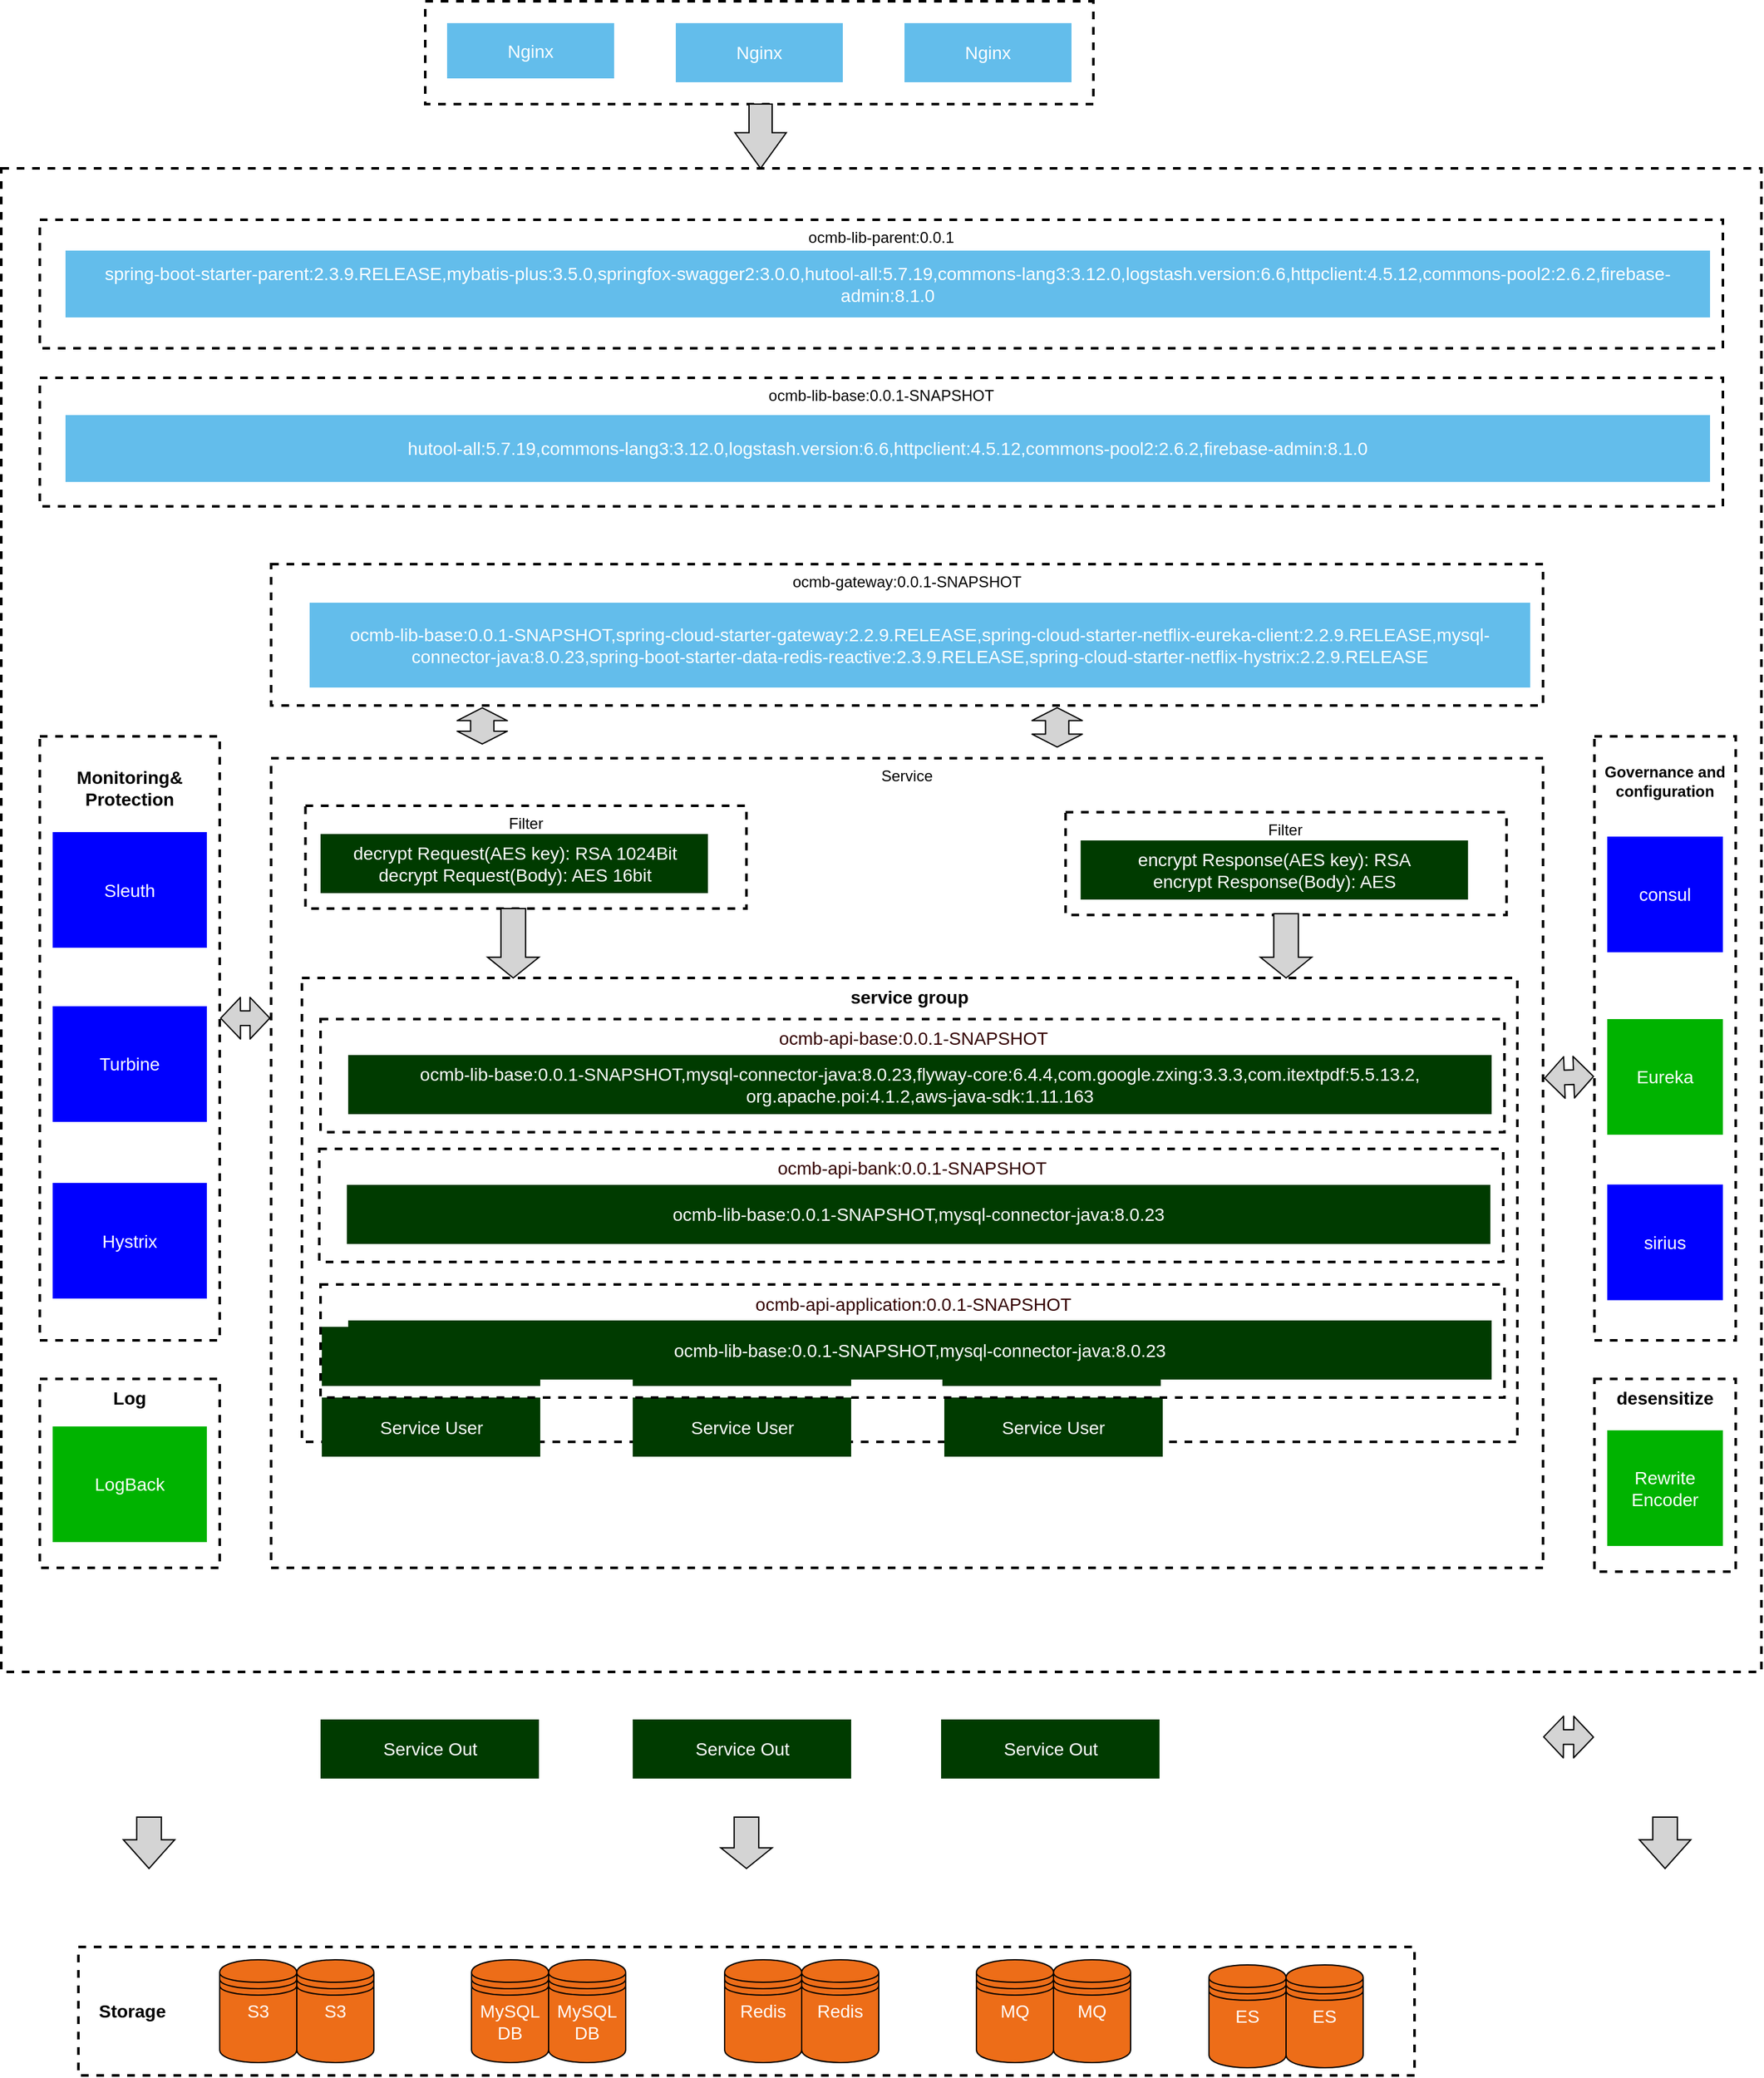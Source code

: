 <mxfile version="20.3.7" type="github"><diagram id="OInQUNuNO3AYRQuPPQoJ" name="第 1 页"><mxGraphModel dx="3162" dy="1972" grid="1" gridSize="10" guides="1" tooltips="1" connect="1" arrows="1" fold="1" page="1" pageScale="1" pageWidth="1100" pageHeight="850" math="0" shadow="0"><root><mxCell id="0"/><mxCell id="1" parent="0"/><mxCell id="HXH1NVRYo9vW2IFRsBhu-19" value="&lt;span style=&quot;font-weight: 400;&quot;&gt;Service&lt;/span&gt;" style="rounded=0;whiteSpace=wrap;html=1;dashed=1;strokeWidth=2;fillColor=none;verticalAlign=top;fontStyle=1" vertex="1" parent="1"><mxGeometry x="210" y="459" width="990" height="630" as="geometry"/></mxCell><mxCell id="HXH1NVRYo9vW2IFRsBhu-3" value="" style="rounded=0;whiteSpace=wrap;html=1;dashed=1;strokeWidth=2;fillColor=none;" vertex="1" parent="1"><mxGeometry width="1370" height="1170" as="geometry"/></mxCell><mxCell id="HXH1NVRYo9vW2IFRsBhu-17" value="&lt;span style=&quot;font-weight: 400;&quot;&gt;ocmb-gateway:0.0.1-SNAPSHOT&lt;/span&gt;" style="rounded=0;whiteSpace=wrap;html=1;dashed=1;strokeWidth=2;fillColor=none;verticalAlign=top;fontStyle=1" vertex="1" parent="1"><mxGeometry x="210" y="308" width="990" height="110" as="geometry"/></mxCell><mxCell id="HXH1NVRYo9vW2IFRsBhu-16" value="&lt;span style=&quot;font-weight: 400;&quot;&gt;ocmb-lib-parent:0.0.1&lt;/span&gt;" style="rounded=0;whiteSpace=wrap;html=1;dashed=1;strokeWidth=2;fillColor=none;verticalAlign=top;fontStyle=1" vertex="1" parent="1"><mxGeometry x="30" y="40" width="1310" height="100" as="geometry"/></mxCell><mxCell id="HXH1NVRYo9vW2IFRsBhu-15" value="&lt;span style=&quot;font-weight: 400;&quot;&gt;ocmb-lib-base:0.0.1-SNAPSHOT&lt;/span&gt;" style="rounded=0;whiteSpace=wrap;html=1;dashed=1;strokeWidth=2;fillColor=none;verticalAlign=top;fontStyle=1" vertex="1" parent="1"><mxGeometry x="30" y="163" width="1310" height="100" as="geometry"/></mxCell><mxCell id="dbITkS7-5qgyu-br_rXh-1" value="&lt;br style=&quot;font-size: 14px;&quot;&gt;&lt;div&gt;Monitoring&amp;amp;&lt;/div&gt;&lt;div&gt;Protection&lt;/div&gt;" style="rounded=0;whiteSpace=wrap;html=1;dashed=1;strokeWidth=2;fillColor=none;verticalAlign=top;fontSize=14;fontStyle=1" parent="1" vertex="1"><mxGeometry x="30" y="442" width="140" height="470" as="geometry"/></mxCell><mxCell id="dbITkS7-5qgyu-br_rXh-2" value="" style="rounded=0;whiteSpace=wrap;html=1;dashed=1;strokeWidth=2;fillColor=none;" parent="1" vertex="1"><mxGeometry x="330" y="-130" width="520" height="80" as="geometry"/></mxCell><mxCell id="dbITkS7-5qgyu-br_rXh-4" value="&lt;br&gt;&lt;div&gt;Governance and configuration&lt;/div&gt;" style="rounded=0;whiteSpace=wrap;html=1;dashed=1;strokeWidth=2;fillColor=none;verticalAlign=top;fontStyle=1" parent="1" vertex="1"><mxGeometry x="1240" y="442" width="110" height="470" as="geometry"/></mxCell><mxCell id="dbITkS7-5qgyu-br_rXh-6" value="　Storage" style="rounded=0;whiteSpace=wrap;html=1;dashed=1;strokeWidth=2;fillColor=none;align=left;fontSize=14;fontStyle=1" parent="1" vertex="1"><mxGeometry x="60" y="1384" width="1040" height="100" as="geometry"/></mxCell><mxCell id="dbITkS7-5qgyu-br_rXh-8" value="service group" style="rounded=0;whiteSpace=wrap;html=1;dashed=1;strokeWidth=2;fillColor=none;verticalAlign=top;fontSize=14;fontStyle=1" parent="1" vertex="1"><mxGeometry x="234" y="630" width="946" height="361" as="geometry"/></mxCell><mxCell id="dbITkS7-5qgyu-br_rXh-11" value="Sleuth" style="rounded=0;whiteSpace=wrap;html=1;dashed=1;strokeWidth=2;fillColor=#0000FF;fontSize=14;strokeColor=none;fontColor=#FFFFFF;" parent="1" vertex="1"><mxGeometry x="40" y="516.5" width="120" height="90" as="geometry"/></mxCell><mxCell id="dbITkS7-5qgyu-br_rXh-12" value="Turbine" style="rounded=0;whiteSpace=wrap;html=1;dashed=1;strokeWidth=2;fillColor=#0000FF;fontSize=14;strokeColor=none;fontColor=#FFFFFF;" parent="1" vertex="1"><mxGeometry x="40" y="652" width="120" height="90" as="geometry"/></mxCell><mxCell id="dbITkS7-5qgyu-br_rXh-13" value="Hystrix" style="rounded=0;whiteSpace=wrap;html=1;dashed=1;strokeWidth=2;fillColor=#0000FF;fontSize=14;strokeColor=none;fontColor=#FFFFFF;" parent="1" vertex="1"><mxGeometry x="40" y="789.5" width="120" height="90" as="geometry"/></mxCell><mxCell id="dbITkS7-5qgyu-br_rXh-16" value="Service&amp;nbsp;Application" style="rounded=0;whiteSpace=wrap;html=1;dashed=1;strokeWidth=2;fillColor=#003B00;fontSize=14;fontColor=#FFFFFF;strokeColor=none;" parent="1" vertex="1"><mxGeometry x="249.5" y="901.5" width="170" height="46" as="geometry"/></mxCell><mxCell id="dbITkS7-5qgyu-br_rXh-17" value="Service&amp;nbsp;Application" style="rounded=0;whiteSpace=wrap;html=1;dashed=1;strokeWidth=2;fillColor=#003B00;fontSize=14;fontColor=#FFFFFF;strokeColor=none;" parent="1" vertex="1"><mxGeometry x="491.5" y="901.5" width="170" height="46" as="geometry"/></mxCell><mxCell id="dbITkS7-5qgyu-br_rXh-20" value="Service&amp;nbsp;Application" style="rounded=0;whiteSpace=wrap;html=1;dashed=1;strokeWidth=2;fillColor=#003B00;fontSize=14;fontColor=#FFFFFF;strokeColor=none;" parent="1" vertex="1"><mxGeometry x="732.5" y="901.5" width="170" height="46" as="geometry"/></mxCell><mxCell id="dbITkS7-5qgyu-br_rXh-24" value="&lt;div&gt;ocmb-lib-base:0.0.1-SNAPSHOT,&lt;span style=&quot;background-color: initial;&quot;&gt;spring-cloud-starter-gateway:2.2.9.RELEASE,&lt;/span&gt;&lt;span style=&quot;background-color: initial;&quot;&gt;spring-cloud-starter-netflix-eureka-client:2.2.9.RELEASE,&lt;/span&gt;&lt;span style=&quot;background-color: initial;&quot;&gt;mysql-connector-java:8.0.23,&lt;/span&gt;&lt;span style=&quot;background-color: initial;&quot;&gt;spring-boot-starter-data-redis-reactive:2.3.9.RELEASE,&lt;/span&gt;&lt;span style=&quot;background-color: initial;&quot;&gt;spring-cloud-starter-netflix-hystrix:2.2.9.RELEASE&lt;/span&gt;&lt;/div&gt;" style="rounded=0;whiteSpace=wrap;html=1;dashed=1;strokeWidth=2;fillColor=#63BDEB;fontSize=14;fontColor=#FFFFFF;strokeColor=none;" parent="1" vertex="1"><mxGeometry x="240" y="338" width="950" height="66" as="geometry"/></mxCell><mxCell id="dbITkS7-5qgyu-br_rXh-26" value="Nginx&lt;br&gt;" style="rounded=0;whiteSpace=wrap;html=1;dashed=1;strokeWidth=2;fillColor=#63BDEB;fontSize=14;fontColor=#FFFFFF;strokeColor=none;" parent="1" vertex="1"><mxGeometry x="347" y="-113" width="130" height="43" as="geometry"/></mxCell><mxCell id="dbITkS7-5qgyu-br_rXh-27" value="Nginx" style="rounded=0;whiteSpace=wrap;html=1;dashed=1;strokeWidth=2;fillColor=#63BDEB;fontSize=14;fontColor=#FFFFFF;strokeColor=none;" parent="1" vertex="1"><mxGeometry x="525" y="-113" width="130" height="46" as="geometry"/></mxCell><mxCell id="dbITkS7-5qgyu-br_rXh-28" value="Nginx" style="rounded=0;whiteSpace=wrap;html=1;dashed=1;strokeWidth=2;fillColor=#63BDEB;fontSize=14;fontColor=#FFFFFF;strokeColor=none;" parent="1" vertex="1"><mxGeometry x="703" y="-113" width="130" height="46" as="geometry"/></mxCell><mxCell id="dbITkS7-5qgyu-br_rXh-33" value="consul" style="rounded=0;whiteSpace=wrap;html=1;dashed=1;strokeWidth=2;fillColor=#0000FF;fontSize=14;strokeColor=none;fontColor=#FFFFFF;" parent="1" vertex="1"><mxGeometry x="1250" y="520" width="90" height="90" as="geometry"/></mxCell><mxCell id="dbITkS7-5qgyu-br_rXh-34" value="Eureka" style="rounded=0;whiteSpace=wrap;html=1;dashed=1;strokeWidth=2;fillColor=#00B300;fontSize=14;strokeColor=none;fontColor=#FFFFFF;" parent="1" vertex="1"><mxGeometry x="1250" y="662" width="90" height="90" as="geometry"/></mxCell><mxCell id="dbITkS7-5qgyu-br_rXh-35" value="sirius" style="rounded=0;whiteSpace=wrap;html=1;dashed=1;strokeWidth=2;fillColor=#0000FF;fontSize=14;strokeColor=none;fontColor=#FFFFFF;" parent="1" vertex="1"><mxGeometry x="1250" y="790.75" width="90" height="90" as="geometry"/></mxCell><mxCell id="dbITkS7-5qgyu-br_rXh-39" value="" style="group" parent="1" vertex="1" connectable="0"><mxGeometry x="759" y="1394" width="120" height="80" as="geometry"/></mxCell><mxCell id="dbITkS7-5qgyu-br_rXh-40" value="MQ" style="shape=datastore;whiteSpace=wrap;html=1;strokeWidth=1;fillColor=#ED6D18;fontSize=14;fontColor=#FFFFFF;verticalAlign=top;" parent="dbITkS7-5qgyu-br_rXh-39" vertex="1"><mxGeometry x="60" width="60" height="80" as="geometry"/></mxCell><mxCell id="dbITkS7-5qgyu-br_rXh-41" value="MQ" style="shape=datastore;whiteSpace=wrap;html=1;strokeWidth=1;fillColor=#ED6D18;fontSize=14;fontColor=#FFFFFF;verticalAlign=top;" parent="dbITkS7-5qgyu-br_rXh-39" vertex="1"><mxGeometry width="60" height="80" as="geometry"/></mxCell><mxCell id="dbITkS7-5qgyu-br_rXh-42" value="" style="group" parent="1" vertex="1" connectable="0"><mxGeometry x="563" y="1394" width="120" height="80" as="geometry"/></mxCell><mxCell id="dbITkS7-5qgyu-br_rXh-43" value="Redis" style="shape=datastore;whiteSpace=wrap;html=1;strokeWidth=1;fillColor=#ED6D18;fontSize=14;fontColor=#FFFFFF;verticalAlign=top;" parent="dbITkS7-5qgyu-br_rXh-42" vertex="1"><mxGeometry x="60" width="60" height="80" as="geometry"/></mxCell><mxCell id="dbITkS7-5qgyu-br_rXh-44" value="Redis" style="shape=datastore;whiteSpace=wrap;html=1;strokeWidth=1;fillColor=#ED6D18;fontSize=14;fontColor=#FFFFFF;verticalAlign=top;" parent="dbITkS7-5qgyu-br_rXh-42" vertex="1"><mxGeometry width="60" height="80" as="geometry"/></mxCell><mxCell id="dbITkS7-5qgyu-br_rXh-45" value="" style="group" parent="1" vertex="1" connectable="0"><mxGeometry x="366" y="1394" width="120" height="80" as="geometry"/></mxCell><mxCell id="dbITkS7-5qgyu-br_rXh-46" value="MySQL&lt;br&gt;DB" style="shape=datastore;whiteSpace=wrap;html=1;strokeWidth=1;fillColor=#ED6D18;fontSize=14;fontColor=#FFFFFF;verticalAlign=top;" parent="dbITkS7-5qgyu-br_rXh-45" vertex="1"><mxGeometry x="60" width="60" height="80" as="geometry"/></mxCell><mxCell id="dbITkS7-5qgyu-br_rXh-47" value="MySQL&lt;br&gt;DB" style="shape=datastore;whiteSpace=wrap;html=1;strokeWidth=1;fillColor=#ED6D18;fontSize=14;fontColor=#FFFFFF;verticalAlign=top;" parent="dbITkS7-5qgyu-br_rXh-45" vertex="1"><mxGeometry width="60" height="80" as="geometry"/></mxCell><mxCell id="dbITkS7-5qgyu-br_rXh-48" value="" style="group" parent="1" vertex="1" connectable="0"><mxGeometry x="170" y="1394" width="120" height="80" as="geometry"/></mxCell><mxCell id="dbITkS7-5qgyu-br_rXh-49" value="S3" style="shape=datastore;whiteSpace=wrap;html=1;strokeWidth=1;fillColor=#ED6D18;fontSize=14;fontColor=#FFFFFF;verticalAlign=top;" parent="dbITkS7-5qgyu-br_rXh-48" vertex="1"><mxGeometry width="60" height="80" as="geometry"/></mxCell><mxCell id="dbITkS7-5qgyu-br_rXh-50" value="S3" style="shape=datastore;whiteSpace=wrap;html=1;strokeWidth=1;fillColor=#ED6D18;fontSize=14;fontColor=#FFFFFF;verticalAlign=top;" parent="dbITkS7-5qgyu-br_rXh-48" vertex="1"><mxGeometry x="60" width="60" height="80" as="geometry"/></mxCell><mxCell id="dbITkS7-5qgyu-br_rXh-51" value="" style="shape=flexArrow;endArrow=classic;startArrow=classic;html=1;fontSize=14;fontColor=#FFFFFF;width=18.14;startSize=2.989;endSize=2.989;exitX=0.166;exitY=-0.001;exitDx=0;exitDy=0;exitPerimeter=0;entryX=0.166;entryY=1.003;entryDx=0;entryDy=0;entryPerimeter=0;fillColor=#D4D4D4;" parent="1" edge="1"><mxGeometry width="50" height="50" relative="1" as="geometry"><mxPoint x="374.34" y="448.458" as="sourcePoint"/><mxPoint x="374.34" y="419.33" as="targetPoint"/></mxGeometry></mxCell><mxCell id="dbITkS7-5qgyu-br_rXh-52" value="" style="shape=flexArrow;endArrow=classic;startArrow=classic;html=1;fontSize=14;fontColor=#FFFFFF;width=18.14;startSize=2.989;endSize=2.989;exitX=0.166;exitY=-0.001;exitDx=0;exitDy=0;exitPerimeter=0;entryX=0.166;entryY=1.003;entryDx=0;entryDy=0;entryPerimeter=0;fillColor=#D4D4D4;" parent="1" edge="1"><mxGeometry width="50" height="50" relative="1" as="geometry"><mxPoint x="821.84" y="450.76" as="sourcePoint"/><mxPoint x="821.84" y="419.24" as="targetPoint"/></mxGeometry></mxCell><mxCell id="dbITkS7-5qgyu-br_rXh-53" value="" style="shape=flexArrow;endArrow=classic;startArrow=classic;html=1;fontSize=14;fontColor=#FFFFFF;width=11.395;startSize=4.8;endSize=4.8;entryX=1.001;entryY=0.289;entryDx=0;entryDy=0;fillColor=#D4D4D4;exitX=-0.002;exitY=0.563;exitDx=0;exitDy=0;exitPerimeter=0;entryPerimeter=0;" parent="1" source="dbITkS7-5qgyu-br_rXh-4" edge="1"><mxGeometry width="50" height="50" relative="1" as="geometry"><mxPoint x="1219.84" y="691.26" as="sourcePoint"/><mxPoint x="1200.74" y="708.06" as="targetPoint"/></mxGeometry></mxCell><mxCell id="dbITkS7-5qgyu-br_rXh-54" value="" style="shape=flexArrow;endArrow=classic;startArrow=classic;html=1;fontSize=14;fontColor=#FFFFFF;width=11.395;startSize=4.8;endSize=4.8;exitX=0;exitY=0.459;exitDx=0;exitDy=0;exitPerimeter=0;entryX=1.001;entryY=0.441;entryDx=0;entryDy=0;entryPerimeter=0;fillColor=#D4D4D4;" parent="1" edge="1"><mxGeometry width="50" height="50" relative="1" as="geometry"><mxPoint x="209.5" y="661.23" as="sourcePoint"/><mxPoint x="170.24" y="661.34" as="targetPoint"/></mxGeometry></mxCell><mxCell id="dbITkS7-5qgyu-br_rXh-55" value="" style="html=1;shadow=0;dashed=0;align=center;verticalAlign=middle;shape=mxgraph.arrows2.arrow;dy=0.52;dx=22.43;direction=south;notch=0;strokeWidth=1;fillColor=#D4D4D4;fontSize=14;fontColor=#FFFFFF;" parent="1" vertex="1"><mxGeometry x="95" y="1283" width="40" height="40" as="geometry"/></mxCell><mxCell id="dbITkS7-5qgyu-br_rXh-57" value="" style="html=1;shadow=0;dashed=0;align=center;verticalAlign=middle;shape=mxgraph.arrows2.arrow;dy=0.52;dx=22.43;direction=south;notch=0;strokeWidth=1;fillColor=#D4D4D4;fontSize=14;fontColor=#FFFFFF;" parent="1" vertex="1"><mxGeometry x="1275" y="1283" width="40" height="40" as="geometry"/></mxCell><mxCell id="dbITkS7-5qgyu-br_rXh-58" value="" style="html=1;shadow=0;dashed=0;align=center;verticalAlign=middle;shape=mxgraph.arrows2.arrow;dy=0.52;dx=16.13;direction=south;notch=0;strokeWidth=1;fillColor=#D4D4D4;fontSize=14;fontColor=#FFFFFF;" parent="1" vertex="1"><mxGeometry x="560" y="1283" width="40" height="40" as="geometry"/></mxCell><mxCell id="dbITkS7-5qgyu-br_rXh-60" value="" style="html=1;shadow=0;dashed=0;align=center;verticalAlign=middle;shape=mxgraph.arrows2.arrow;dy=0.55;dx=27.77;direction=south;notch=0;strokeWidth=1;fillColor=#D4D4D4;fontSize=14;fontColor=#FFFFFF;" parent="1" vertex="1"><mxGeometry x="571" y="-50" width="40" height="50" as="geometry"/></mxCell><mxCell id="K9CEAwhTjPx3oAWJmysk-4" value="Service&amp;nbsp;User" style="rounded=0;whiteSpace=wrap;html=1;dashed=1;strokeWidth=2;fillColor=#003B00;fontSize=14;fontColor=#FFFFFF;strokeColor=none;" parent="1" vertex="1"><mxGeometry x="249.5" y="956.5" width="170" height="46" as="geometry"/></mxCell><mxCell id="K9CEAwhTjPx3oAWJmysk-5" value="Service Out" style="rounded=0;whiteSpace=wrap;html=1;dashed=1;strokeWidth=2;fillColor=#003B00;fontSize=14;fontColor=#FFFFFF;strokeColor=none;" parent="1" vertex="1"><mxGeometry x="248.5" y="1207" width="170" height="46" as="geometry"/></mxCell><mxCell id="K9CEAwhTjPx3oAWJmysk-6" value="Service&amp;nbsp;User" style="rounded=0;whiteSpace=wrap;html=1;dashed=1;strokeWidth=2;fillColor=#003B00;fontSize=14;fontColor=#FFFFFF;strokeColor=none;" parent="1" vertex="1"><mxGeometry x="491.5" y="956.5" width="170" height="46" as="geometry"/></mxCell><mxCell id="K9CEAwhTjPx3oAWJmysk-7" value="Service&amp;nbsp;User" style="rounded=0;whiteSpace=wrap;html=1;dashed=1;strokeWidth=2;fillColor=#003B00;fontSize=14;fontColor=#FFFFFF;strokeColor=none;" parent="1" vertex="1"><mxGeometry x="734" y="956.5" width="170" height="46" as="geometry"/></mxCell><mxCell id="K9CEAwhTjPx3oAWJmysk-8" value="Service Out" style="rounded=0;whiteSpace=wrap;html=1;dashed=1;strokeWidth=2;fillColor=#003B00;fontSize=14;fontColor=#FFFFFF;strokeColor=none;" parent="1" vertex="1"><mxGeometry x="491.5" y="1207" width="170" height="46" as="geometry"/></mxCell><mxCell id="K9CEAwhTjPx3oAWJmysk-9" value="Service Out" style="rounded=0;whiteSpace=wrap;html=1;dashed=1;strokeWidth=2;fillColor=#003B00;fontSize=14;fontColor=#FFFFFF;strokeColor=none;" parent="1" vertex="1"><mxGeometry x="731.5" y="1207" width="170" height="46" as="geometry"/></mxCell><mxCell id="K9CEAwhTjPx3oAWJmysk-20" value="Log" style="rounded=0;whiteSpace=wrap;html=1;dashed=1;strokeWidth=2;fillColor=none;verticalAlign=top;fontSize=14;fontStyle=1" parent="1" vertex="1"><mxGeometry x="30" y="942" width="140" height="147" as="geometry"/></mxCell><mxCell id="K9CEAwhTjPx3oAWJmysk-21" value="LogBack" style="rounded=0;whiteSpace=wrap;html=1;dashed=1;strokeWidth=2;fillColor=#00B300;fontSize=14;strokeColor=none;fontColor=#FFFFFF;" parent="1" vertex="1"><mxGeometry x="40" y="979" width="120" height="90" as="geometry"/></mxCell><mxCell id="K9CEAwhTjPx3oAWJmysk-22" value="desensitize" style="rounded=0;whiteSpace=wrap;html=1;dashed=1;strokeWidth=2;fillColor=none;verticalAlign=top;fontSize=14;fontStyle=1" parent="1" vertex="1"><mxGeometry x="1240" y="942" width="110" height="150" as="geometry"/></mxCell><mxCell id="K9CEAwhTjPx3oAWJmysk-23" value="Rewrite&lt;br&gt;Encoder" style="rounded=0;whiteSpace=wrap;html=1;dashed=1;strokeWidth=2;fillColor=#00B300;fontSize=14;strokeColor=none;fontColor=#FFFFFF;" parent="1" vertex="1"><mxGeometry x="1250" y="982" width="90" height="90" as="geometry"/></mxCell><mxCell id="BRsfUav_ogNymGtZFSJZ-2" value="" style="shape=flexArrow;endArrow=classic;startArrow=classic;html=1;fontSize=14;fontColor=#FFFFFF;width=11.395;startSize=4.8;endSize=4.8;entryX=1;entryY=0.25;entryDx=0;entryDy=0;fillColor=#D4D4D4;exitX=-0.002;exitY=0.563;exitDx=0;exitDy=0;exitPerimeter=0;" parent="1" edge="1"><mxGeometry width="50" height="50" relative="1" as="geometry"><mxPoint x="1239.78" y="1220.78" as="sourcePoint"/><mxPoint x="1200" y="1220.58" as="targetPoint"/></mxGeometry></mxCell><mxCell id="BRsfUav_ogNymGtZFSJZ-3" value="" style="group" parent="1" vertex="1" connectable="0"><mxGeometry x="940" y="1398" width="120" height="80" as="geometry"/></mxCell><mxCell id="BRsfUav_ogNymGtZFSJZ-4" value="ES" style="shape=datastore;whiteSpace=wrap;html=1;strokeWidth=1;fillColor=#ED6D18;fontSize=14;fontColor=#FFFFFF;verticalAlign=top;" parent="BRsfUav_ogNymGtZFSJZ-3" vertex="1"><mxGeometry x="60" width="60" height="80" as="geometry"/></mxCell><mxCell id="BRsfUav_ogNymGtZFSJZ-5" value="ES" style="shape=datastore;whiteSpace=wrap;html=1;strokeWidth=1;fillColor=#ED6D18;fontSize=14;fontColor=#FFFFFF;verticalAlign=top;" parent="BRsfUav_ogNymGtZFSJZ-3" vertex="1"><mxGeometry width="60" height="80" as="geometry"/></mxCell><mxCell id="HXH1NVRYo9vW2IFRsBhu-4" value="spring-boot-starter-parent:2.3.9.RELEASE,mybatis-plus:3.5.0,springfox-swagger2:3.0.0,&lt;span style=&quot;background-color: initial;&quot;&gt;hutool-all:5.7.19,&lt;/span&gt;&lt;span style=&quot;background-color: initial;&quot;&gt;commons-lang3:3.12.0,&lt;/span&gt;&lt;span style=&quot;background-color: initial;&quot;&gt;logstash.version:6.6,&lt;/span&gt;&lt;span style=&quot;background-color: initial;&quot;&gt;httpclient:4.5.12,&lt;/span&gt;&lt;span style=&quot;background-color: initial;&quot;&gt;commons-pool2:2.6.2,&lt;/span&gt;&lt;span style=&quot;background-color: initial;&quot;&gt;firebase-admin:8.1.0&lt;/span&gt;&lt;span style=&quot;background-color: initial;&quot;&gt;&lt;br&gt;&lt;/span&gt;" style="rounded=0;whiteSpace=wrap;html=1;dashed=1;strokeWidth=2;fillColor=#63BDEB;fontSize=14;fontColor=#FFFFFF;strokeColor=none;" vertex="1" parent="1"><mxGeometry x="50" y="64" width="1280" height="52" as="geometry"/></mxCell><mxCell id="HXH1NVRYo9vW2IFRsBhu-11" value="&lt;span style=&quot;background-color: initial;&quot;&gt;hutool-all:5.7.19,&lt;/span&gt;&lt;span style=&quot;background-color: initial;&quot;&gt;commons-lang3:3.12.0,&lt;/span&gt;&lt;span style=&quot;background-color: initial;&quot;&gt;logstash.version:6.6,&lt;/span&gt;&lt;span style=&quot;background-color: initial;&quot;&gt;httpclient:4.5.12,&lt;/span&gt;&lt;span style=&quot;background-color: initial;&quot;&gt;commons-pool2:2.6.2,&lt;/span&gt;&lt;span style=&quot;background-color: initial;&quot;&gt;firebase-admin:8.1.0&lt;/span&gt;&lt;span style=&quot;background-color: initial;&quot;&gt;&lt;br&gt;&lt;/span&gt;" style="rounded=0;whiteSpace=wrap;html=1;dashed=1;strokeWidth=2;fillColor=#63BDEB;fontSize=14;fontColor=#FFFFFF;strokeColor=none;" vertex="1" parent="1"><mxGeometry x="50" y="192" width="1280" height="52" as="geometry"/></mxCell><mxCell id="HXH1NVRYo9vW2IFRsBhu-18" value="&lt;span style=&quot;font-weight: 400;&quot;&gt;Filter&lt;/span&gt;" style="rounded=0;whiteSpace=wrap;html=1;dashed=1;strokeWidth=2;fillColor=none;verticalAlign=top;fontStyle=1" vertex="1" parent="1"><mxGeometry x="236.75" y="496" width="343.25" height="80" as="geometry"/></mxCell><mxCell id="K9CEAwhTjPx3oAWJmysk-11" value="&lt;div&gt;decrypt Request(AES key): RSA 1024Bit&lt;/div&gt;&lt;div&gt;decrypt Request(Body): AES 16bit&lt;/div&gt;" style="rounded=0;whiteSpace=wrap;html=1;dashed=1;strokeWidth=2;fillColor=#003B00;fontSize=14;fontColor=#FFFFFF;strokeColor=none;" parent="1" vertex="1"><mxGeometry x="248.5" y="518" width="301.5" height="46" as="geometry"/></mxCell><mxCell id="HXH1NVRYo9vW2IFRsBhu-20" value="&lt;span style=&quot;font-weight: 400;&quot;&gt;Filter&lt;/span&gt;" style="rounded=0;whiteSpace=wrap;html=1;dashed=1;strokeWidth=2;fillColor=none;verticalAlign=top;fontStyle=1" vertex="1" parent="1"><mxGeometry x="828.38" y="501" width="343.25" height="80" as="geometry"/></mxCell><mxCell id="HXH1NVRYo9vW2IFRsBhu-21" value="&lt;div&gt;encrypt Response(AES key): RSA&lt;/div&gt;&lt;div&gt;encrypt Response(Body): AES&lt;/div&gt;" style="rounded=0;whiteSpace=wrap;html=1;dashed=1;strokeWidth=2;fillColor=#003B00;fontSize=14;fontColor=#FFFFFF;strokeColor=none;" vertex="1" parent="1"><mxGeometry x="840.13" y="523" width="301.5" height="46" as="geometry"/></mxCell><mxCell id="HXH1NVRYo9vW2IFRsBhu-22" value="" style="html=1;shadow=0;dashed=0;align=center;verticalAlign=middle;shape=mxgraph.arrows2.arrow;dy=0.52;dx=16.13;direction=south;notch=0;strokeWidth=1;fillColor=#D4D4D4;fontSize=14;fontColor=#FFFFFF;" vertex="1" parent="1"><mxGeometry x="378.5" y="576" width="40" height="54" as="geometry"/></mxCell><mxCell id="HXH1NVRYo9vW2IFRsBhu-23" value="" style="html=1;shadow=0;dashed=0;align=center;verticalAlign=middle;shape=mxgraph.arrows2.arrow;dy=0.52;dx=16.13;direction=south;notch=0;strokeWidth=1;fillColor=#D4D4D4;fontSize=14;fontColor=#FFFFFF;" vertex="1" parent="1"><mxGeometry x="980.01" y="580" width="40" height="50" as="geometry"/></mxCell><mxCell id="HXH1NVRYo9vW2IFRsBhu-24" value="&lt;font color=&quot;#330000&quot;&gt;&lt;span style=&quot;font-weight: 400;&quot;&gt;ocmb-api-base:0.0.1-SNAPSHOT&lt;/span&gt;&lt;/font&gt;" style="rounded=0;whiteSpace=wrap;html=1;dashed=1;strokeWidth=2;fillColor=none;verticalAlign=top;fontSize=14;fontStyle=1" vertex="1" parent="1"><mxGeometry x="248.5" y="662" width="921.5" height="88" as="geometry"/></mxCell><mxCell id="dbITkS7-5qgyu-br_rXh-14" value="&lt;div&gt;ocmb-lib-base:0.0.1-SNAPSHOT,&lt;span style=&quot;background-color: initial;&quot;&gt;mysql-connector-java:8.0.23,&lt;/span&gt;&lt;span style=&quot;background-color: initial;&quot;&gt;flyway-core:6.4.4,&lt;/span&gt;&lt;span style=&quot;background-color: initial;&quot;&gt;com.google.zxing:3.3.3,&lt;/span&gt;&lt;span style=&quot;background-color: initial;&quot;&gt;com.itextpdf:5.5.13.2,&lt;/span&gt;&lt;/div&gt;&lt;div&gt;org.apache.poi:4.1.2,&lt;span style=&quot;background-color: initial;&quot;&gt;aws-java-sdk:1.11.163&lt;/span&gt;&lt;/div&gt;" style="rounded=0;whiteSpace=wrap;html=1;dashed=1;strokeWidth=2;fillColor=#003B00;fontSize=14;fontColor=#FFFFFF;strokeColor=none;" parent="1" vertex="1"><mxGeometry x="270" y="690" width="890" height="46" as="geometry"/></mxCell><mxCell id="HXH1NVRYo9vW2IFRsBhu-25" value="&lt;font color=&quot;#330000&quot;&gt;&lt;span style=&quot;font-weight: 400;&quot;&gt;ocmb-api-bank:0.0.1-SNAPSHOT&lt;/span&gt;&lt;/font&gt;" style="rounded=0;whiteSpace=wrap;html=1;dashed=1;strokeWidth=2;fillColor=none;verticalAlign=top;fontSize=14;fontStyle=1" vertex="1" parent="1"><mxGeometry x="247.5" y="763" width="921.5" height="88" as="geometry"/></mxCell><mxCell id="HXH1NVRYo9vW2IFRsBhu-26" value="ocmb-lib-base:0.0.1-SNAPSHOT,&lt;span style=&quot;background-color: initial;&quot;&gt;mysql-connector-java:8.0.23&lt;br&gt;&lt;/span&gt;" style="rounded=0;whiteSpace=wrap;html=1;dashed=1;strokeWidth=2;fillColor=#003B00;fontSize=14;fontColor=#FFFFFF;strokeColor=none;" vertex="1" parent="1"><mxGeometry x="269" y="791" width="890" height="46" as="geometry"/></mxCell><mxCell id="HXH1NVRYo9vW2IFRsBhu-27" value="&lt;font color=&quot;#330000&quot;&gt;&lt;span style=&quot;font-weight: 400;&quot;&gt;ocmb-api-application:0.0.1-SNAPSHOT&lt;/span&gt;&lt;/font&gt;" style="rounded=0;whiteSpace=wrap;html=1;dashed=1;strokeWidth=2;fillColor=none;verticalAlign=top;fontSize=14;fontStyle=1" vertex="1" parent="1"><mxGeometry x="248.5" y="868.5" width="921.5" height="88" as="geometry"/></mxCell><mxCell id="HXH1NVRYo9vW2IFRsBhu-28" value="ocmb-lib-base:0.0.1-SNAPSHOT,&lt;span style=&quot;background-color: initial;&quot;&gt;mysql-connector-java:8.0.23&lt;br&gt;&lt;/span&gt;" style="rounded=0;whiteSpace=wrap;html=1;dashed=1;strokeWidth=2;fillColor=#003B00;fontSize=14;fontColor=#FFFFFF;strokeColor=none;" vertex="1" parent="1"><mxGeometry x="270" y="896.5" width="890" height="46" as="geometry"/></mxCell></root></mxGraphModel></diagram></mxfile>